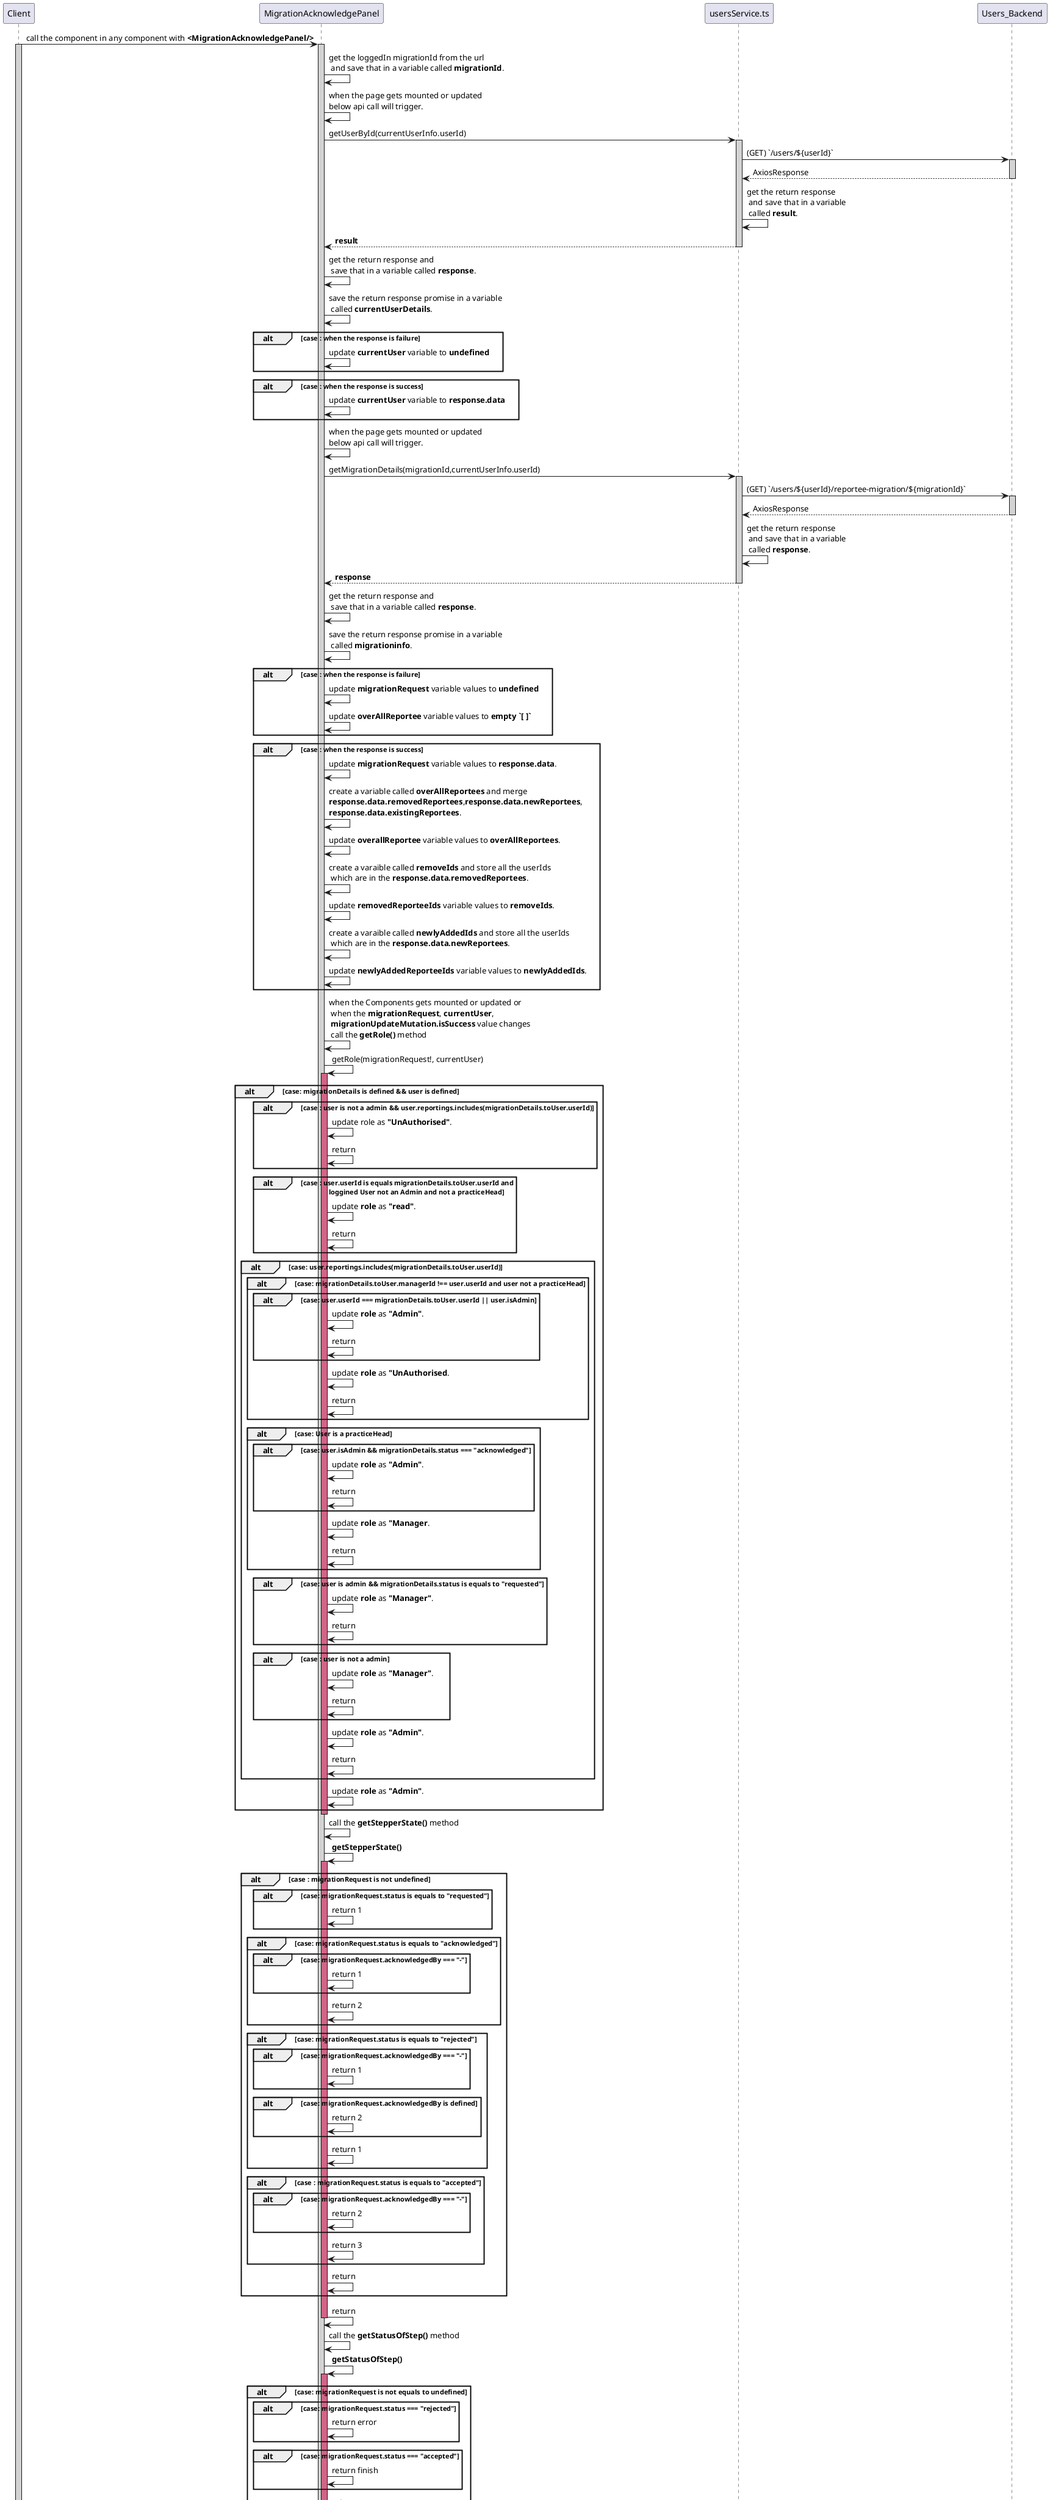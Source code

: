 @startuml MigrationAcknowledgePanel sequence diagram
participant Client
participant MigrationAcknowledgePanel
participant usersService.ts
participant Users_Backend

Client -> MigrationAcknowledgePanel : call the component in any component with **<MigrationAcknowledgePanel/>**
activate Client #D3D3D3
    activate MigrationAcknowledgePanel #D3D3D3
        MigrationAcknowledgePanel -> MigrationAcknowledgePanel : get the loggedIn migrationId from the url\n and save that in a variable called **migrationId**.
        MigrationAcknowledgePanel -> MigrationAcknowledgePanel : when the page gets mounted or updated\nbelow api call will trigger.
        MigrationAcknowledgePanel -> usersService.ts : getUserById(currentUserInfo.userId)
            activate usersService.ts #D3D3D3
                usersService.ts -> Users_Backend :(GET) `/users/${userId}`
                activate Users_Backend #D3D3D3
                    usersService.ts <-- Users_Backend : AxiosResponse
                deactivate Users_Backend
                usersService.ts -> usersService.ts : get the return response\n and save that in a variable\n called **result**.
                MigrationAcknowledgePanel <-- usersService.ts : **result**
            deactivate usersService.ts
        MigrationAcknowledgePanel -> MigrationAcknowledgePanel : get the return response and\n save that in a variable called **response**.
        MigrationAcknowledgePanel -> MigrationAcknowledgePanel : save the return response promise in a variable\n called **currentUserDetails**.
        alt case : when the response is failure
            MigrationAcknowledgePanel -> MigrationAcknowledgePanel : update **currentUser** variable to **undefined**
        end
        alt case : when the response is success
            MigrationAcknowledgePanel -> MigrationAcknowledgePanel :  update **currentUser** variable to **response.data**
        end

        MigrationAcknowledgePanel -> MigrationAcknowledgePanel : when the page gets mounted or updated\nbelow api call will trigger.
        MigrationAcknowledgePanel -> usersService.ts : getMigrationDetails(migrationId,currentUserInfo.userId)
            activate usersService.ts #D3D3D3
                usersService.ts -> Users_Backend :(GET) `/users/${userId}/reportee-migration/${migrationId}`
                activate Users_Backend #D3D3D3
                    usersService.ts <-- Users_Backend : AxiosResponse
                deactivate Users_Backend
                usersService.ts -> usersService.ts : get the return response\n and save that in a variable\n called **response**.
                MigrationAcknowledgePanel <-- usersService.ts : **response**
            deactivate usersService.ts
        MigrationAcknowledgePanel -> MigrationAcknowledgePanel : get the return response and\n save that in a variable called **response**.
        MigrationAcknowledgePanel -> MigrationAcknowledgePanel : save the return response promise in a variable\n called **migrationinfo**.
        alt case : when the response is failure
            MigrationAcknowledgePanel -> MigrationAcknowledgePanel : update **migrationRequest** variable values to **undefined**
            MigrationAcknowledgePanel -> MigrationAcknowledgePanel : update **overAllReportee** variable values to **empty `[ ]`**
        end
        alt case : when the response is success
            MigrationAcknowledgePanel -> MigrationAcknowledgePanel :  update **migrationRequest** variable values to **response.data**.
            MigrationAcknowledgePanel -> MigrationAcknowledgePanel : create a variable called **overAllReportees** and merge\n**response.data.removedReportees**,**response.data.newReportees**,\n**response.data.existingReportees**.
            MigrationAcknowledgePanel -> MigrationAcknowledgePanel : update **overallReportee** variable values to **overAllReportees**.
            MigrationAcknowledgePanel -> MigrationAcknowledgePanel : create a varaible called **removeIds** and store all the userIds\n which are in the **response.data.removedReportees**.
            MigrationAcknowledgePanel -> MigrationAcknowledgePanel : update **removedReporteeIds** variable values to **removeIds**.
            MigrationAcknowledgePanel -> MigrationAcknowledgePanel : create a varaible called **newlyAddedIds** and store all the userIds\n which are in the **response.data.newReportees**.
            MigrationAcknowledgePanel -> MigrationAcknowledgePanel : update **newlyAddedReporteeIds** variable values to **newlyAddedIds**.

        end
        MigrationAcknowledgePanel -> MigrationAcknowledgePanel : when the Components gets mounted or updated or \n when the **migrationRequest**, **currentUser**,\n **migrationUpdateMutation.isSuccess** value changes\n call the **getRole()** method
        MigrationAcknowledgePanel -> MigrationAcknowledgePanel : getRole(migrationRequest!, currentUser)
        activate MigrationAcknowledgePanel #D16587
            alt case: migrationDetails is defined && user is defined
                alt case : user is not a admin && user.reportings.includes(migrationDetails.toUser.userId)
                    MigrationAcknowledgePanel -> MigrationAcknowledgePanel : update role as **"UnAuthorised"**.
                    MigrationAcknowledgePanel -> MigrationAcknowledgePanel : return
                end
                alt case : user.userId is equals migrationDetails.toUser.userId and\n\t\tloggined User not an Admin and not a practiceHead
                    MigrationAcknowledgePanel -> MigrationAcknowledgePanel : update **role** as **"read"**.
                    MigrationAcknowledgePanel -> MigrationAcknowledgePanel : return
                end
                alt case: user.reportings.includes(migrationDetails.toUser.userId)

                    alt case: migrationDetails.toUser.managerId !== user.userId and user not a practiceHead
                        alt case: user.userId === migrationDetails.toUser.userId || user.isAdmin
                            MigrationAcknowledgePanel -> MigrationAcknowledgePanel : update **role** as **"Admin"**.
                            MigrationAcknowledgePanel -> MigrationAcknowledgePanel : return
                        end
                        MigrationAcknowledgePanel -> MigrationAcknowledgePanel : update **role** as **"UnAuthorised**.
                        MigrationAcknowledgePanel -> MigrationAcknowledgePanel : return
                    end

                    alt case: User is a practiceHead
                        alt case: user.isAdmin && migrationDetails.status === "acknowledged"
                            MigrationAcknowledgePanel -> MigrationAcknowledgePanel : update **role** as **"Admin"**.
                            MigrationAcknowledgePanel -> MigrationAcknowledgePanel : return
                        end
                        MigrationAcknowledgePanel -> MigrationAcknowledgePanel : update **role** as **"Manager**.
                        MigrationAcknowledgePanel -> MigrationAcknowledgePanel : return
                    end

                    alt case: user is admin && migrationDetails.status is equals to **"requested"**
                        MigrationAcknowledgePanel -> MigrationAcknowledgePanel : update **role** as **"Manager"**.
                        MigrationAcknowledgePanel -> MigrationAcknowledgePanel : return
                    end
                    alt case : user is not a admin
                        MigrationAcknowledgePanel -> MigrationAcknowledgePanel : update **role** as **"Manager"**.
                        MigrationAcknowledgePanel -> MigrationAcknowledgePanel : return
                    end
                    MigrationAcknowledgePanel -> MigrationAcknowledgePanel : update **role** as **"Admin"**.
                    MigrationAcknowledgePanel -> MigrationAcknowledgePanel : return
                end
                MigrationAcknowledgePanel -> MigrationAcknowledgePanel : update **role** as **"Admin"**.
            end
        deactivate MigrationAcknowledgePanel
        MigrationAcknowledgePanel -> MigrationAcknowledgePanel : call the **getStepperState()** method
        MigrationAcknowledgePanel -> MigrationAcknowledgePanel : **getStepperState()**
        activate MigrationAcknowledgePanel #D16587
            alt case : migrationRequest is not undefined
                alt case: migrationRequest.status is equals to "requested"
                    MigrationAcknowledgePanel -> MigrationAcknowledgePanel : return 1
                end
                alt case: migrationRequest.status is equals to "acknowledged"
                    alt case: migrationRequest.acknowledgedBy === "-" 
                        MigrationAcknowledgePanel -> MigrationAcknowledgePanel : return 1
                    end
                    MigrationAcknowledgePanel -> MigrationAcknowledgePanel : return 2
                end
                alt case: migrationRequest.status is equals to "rejected"
                    alt case: migrationRequest.acknowledgedBy === "-" 
                        MigrationAcknowledgePanel -> MigrationAcknowledgePanel : return 1
                    end
                    alt case: migrationRequest.acknowledgedBy is defined
                        MigrationAcknowledgePanel -> MigrationAcknowledgePanel : return 2
                    end
                    MigrationAcknowledgePanel -> MigrationAcknowledgePanel : return 1
                end
                alt case : migrationRequest.status is equals to "accepted"
                    alt case: migrationRequest.acknowledgedBy === "-" 
                        MigrationAcknowledgePanel -> MigrationAcknowledgePanel : return 2
                    end
                    MigrationAcknowledgePanel -> MigrationAcknowledgePanel : return 3
                end
                MigrationAcknowledgePanel -> MigrationAcknowledgePanel: return
            end
            MigrationAcknowledgePanel -> MigrationAcknowledgePanel : return
        deactivate MigrationAcknowledgePanel
        MigrationAcknowledgePanel -> MigrationAcknowledgePanel : call the **getStatusOfStep()** method
        MigrationAcknowledgePanel -> MigrationAcknowledgePanel : **getStatusOfStep()**
        activate MigrationAcknowledgePanel #D16587
            alt case: migrationRequest is not equals to undefined
                alt case: migrationRequest.status === "rejected"
                    MigrationAcknowledgePanel -> MigrationAcknowledgePanel : return error
                end
                alt case: migrationRequest.status === "accepted"
                    MigrationAcknowledgePanel -> MigrationAcknowledgePanel : return finish
                end
                MigrationAcknowledgePanel -> MigrationAcknowledgePanel : return process
            end
            MigrationAcknowledgePanel -> MigrationAcknowledgePanel : return process
        deactivate MigrationAcknowledgePanel

        MigrationAcknowledgePanel -> MigrationAcknowledgePanel : call the **getAcknowledgeStepStatus()** method
        MigrationAcknowledgePanel -> MigrationAcknowledgePanel : **getAcknowledgeStepStatus()**
        activate MigrationAcknowledgePanel #D16587
            alt case : migrationRequest is not undefined
                alt case : migrationRequest.status is equals to "acknowledged" ||\n migrationRequest.status is equals to "accepted" || \n migrationRequest.acknowledgedBy is defined
                    MigrationAcknowledgePanel -> MigrationAcknowledgePanel : return "Acknowledged"
                end
                alt case: migrationRequest.status is equals to "rejected"
                    MigrationAcknowledgePanel -> MigrationAcknowledgePanel : return "Rejected"
                end
                MigrationAcknowledgePanel -> MigrationAcknowledgePanel : return "Waiting"
            end
        deactivate MigrationAcknowledgePanel


        MigrationAcknowledgePanel -> MigrationAcknowledgePanel : call the **getAcknowledgeStepDescription()** method
        MigrationAcknowledgePanel -> MigrationAcknowledgePanel : **getAcknowledgeStepDescription()**
        activate MigrationAcknowledgePanel #D16587
            alt case : migrationRequest is not undefined
                alt case : migrationRequest.status is equals to "acknowledged" ||\n migrationRequest.status is equals to "accepted" || \n migrationRequest.acknowledgedBy is defined
                    MigrationAcknowledgePanel -> MigrationAcknowledgePanel : return `${migrationRequest?.acknowledgedBy} acknowledged`
                end
                alt case: migrationRequest.status is equals to "rejected"
                    MigrationAcknowledgePanel -> MigrationAcknowledgePanel : return `${migrationRequest?.rejectedBy} rejected`
                end
                MigrationAcknowledgePanel -> MigrationAcknowledgePanel : return "Waiting for Acknowledgement"
            end
        deactivate MigrationAcknowledgePanel


        MigrationAcknowledgePanel -> MigrationAcknowledgePanel : call the **getAcceptedStepStatus()** method
        MigrationAcknowledgePanel -> MigrationAcknowledgePanel : **getAcceptedStepStatus()**
        activate MigrationAcknowledgePanel #D16587
            alt case : migrationRequest is not undefined
                alt case : migrationRequest.status is equals to "accepted"
                    MigrationAcknowledgePanel -> MigrationAcknowledgePanel : return "Accepted"
                end
                alt case: migrationRequest.status is equals to "rejected" && migrationRequest.acknowledgedBy is defined
                    MigrationAcknowledgePanel -> MigrationAcknowledgePanel : return "Rejected"
                end
                MigrationAcknowledgePanel -> MigrationAcknowledgePanel : return "Waiting"
            end
        deactivate MigrationAcknowledgePanel


        MigrationAcknowledgePanel -> MigrationAcknowledgePanel : call the **getAcceptedgeStepDescription()** method
        MigrationAcknowledgePanel -> MigrationAcknowledgePanel : **getAcceptedgeStepDescription()**
        activate MigrationAcknowledgePanel #D16587
            alt case : migrationRequest is not undefined
                alt case : migrationRequest.status is equals to "accepted"
                    MigrationAcknowledgePanel -> MigrationAcknowledgePanel : return `${migrationRequest?.acceptedBy} accepted`
                end
                alt case: migrationRequest.status is equals to "rejected" 
                    MigrationAcknowledgePanel -> MigrationAcknowledgePanel : return `${migrationRequest?.rejectedBy} rejected`
                end
                MigrationAcknowledgePanel -> MigrationAcknowledgePanel : return "Waiting for admin approval"
            end
        deactivate MigrationAcknowledgePanel

        MigrationAcknowledgePanel -> MigrationAcknowledgePanel : call the **getButtonComponent()** method
        MigrationAcknowledgePanel -> MigrationAcknowledgePanel : **getButtonComponent()**
        activate MigrationAcknowledgePanel #D16587
            alt case : role is equals to "Read"
                MigrationAcknowledgePanel -> MigrationAcknowledgePanel : return empty div
            end
            alt case: "Manager"
                alt case : migrationRequest.status is equals to "requested".
                    MigrationAcknowledgePanel -> MigrationAcknowledgePanel : call the **buttonComponent("Acknowledge")**
                end
                alt case : migrationRequest.status is equals to "acknowledged"
                    alt case: currentUser is Admin
                        MigrationAcknowledgePanel -> MigrationAcknowledgePanel : call the **buttonComponent("Accept")**
                    end
                    MigrationAcknowledgePanel -> MigrationAcknowledgePanel : return **Alert message** of **Waiting for Admin approval**\n which is of type **warning**
                end
                alt case: migrationRequest.status is equals to "accepted"
                    MigrationAcknowledgePanel -> MigrationAcknowledgePanel : return **Alert message** of **`${migrationRequest.acceptedBy} has accepted the Request`**\n which is of type **info**
                end
                MigrationAcknowledgePanel -> MigrationAcknowledgePanel : return **Alert message** of **`${migrationRequest?.rejectedBy} has rejected the Request`**\n which is of type **error**
            end
            alt case: role is equals to "Admin"
                alt case : migrationRequest.status is equals to "acknowledged"
                    MigrationAcknowledgePanel -> MigrationAcknowledgePanel : call the buttonComponent("Accept")
                end
                alt case : migrationRequest?.status is equals to "requested"
                    MigrationAcknowledgePanel -> MigrationAcknowledgePanel : return **Alert message** of **`Wait for the approval of Manager`**\n which is of type **warning**
                end
                alt case : migrationRequest?.status is equals to "rejected"
                    MigrationAcknowledgePanel -> MigrationAcknowledgePanel : return **Alert message** of **`${migrationRequest?.rejectedBy} has rejected the Request`**\n which is of type **error**
                end
                MigrationAcknowledgePanel -> MigrationAcknowledgePanel : return **Alert message** of **``${migrationRequest?.acceptedBy} has accepted the Request``**\n which is of type **success**
            end
        deactivate MigrationAcknowledgePanel
        alt case : currentUserDetails.isFetching || migrationinfo.isFetching
            MigrationAcknowledgePanel -> MigrationAcknowledgePanel : return loader spin
        end
        alt case: currentUserDetails.isError ||\n migrationinfo.isError ||\n migrationUpdateMutation.isError
            MigrationAcknowledgePanel -> MigrationAcknowledgePanel : return empty description of "Something went wrong please try after some time"
        end
        alt case: role is equals to "UnAuthorised"
            MigrationAcknowledgePanel -> MigrationAcknowledgePanel : return empty description of "You are not Authorized to view this"
        end
        MigrationAcknowledgePanel -> MigrationAcknowledgePanel : bind the **Table** from antD and pass\n **overAllReportee** variable as a **dataSource**
        MigrationAcknowledgePanel -> MigrationAcknowledgePanel : bind the **Color info** which indicates which color for newly added reportees and which else are removed
        MigrationAcknowledgePanel -> MigrationAcknowledgePanel : bind the **Steps** from antD and\n call the **getStepperState()**,**getStatusOfStep()**\n **getAcknowledgeStepStatus()**,**getAcknowledgeStepDescription()**,\n **getAcceptedStepStatus()**, **getAcceptedgeStepDescription()**\n fot step datas.
        MigrationAcknowledgePanel -> MigrationAcknowledgePanel : If the **migrationRequest.acknowledgedBy**  === "-"  then there only have two steps in migration roadmap.
        MigrationAcknowledgePanel -> MigrationAcknowledgePanel : If the **!migrationRequest.acknowledgedBy and migrationRequest.status is rejected**\n then there only have two steps in migration roadmap.
        Client <-- MigrationAcknowledgePanel : User will receive the expected view.
    deactivate MigrationAcknowledgePanel
deactivate Client

... ...
... ...
...~~**Common methods**~~ ...
... ...
... ...

Client -> MigrationAcknowledgePanel : **migrationUpdateMutation.mutate(decision : string)**
activate Client #D3D3D3
    activate MigrationAcknowledgePanel #D3D3D3
        MigrationAcknowledgePanel -> usersService.ts : updateMigration(currentUserInfo.userId, migrationId!, decision)
            activate usersService.ts #D3D3D3
                usersService.ts -> Users_Backend :(GET) `/users/${userId}/reportee-migration/${migrationId}/${status}`
                activate Users_Backend #D3D3D3
                    usersService.ts <-- Users_Backend : AxiosResponse
                deactivate Users_Backend
                usersService.ts -> usersService.ts : get the return response\n and save that in a variable\n called **response**.
                MigrationAcknowledgePanel <-- usersService.ts : **response**
            deactivate usersService.ts
        MigrationAcknowledgePanel -> MigrationAcknowledgePanel : invalidate the **["migrationDetails", migrationId]** useQuery api.
        Client <-- MigrationAcknowledgePanel : current migration status will be updated.
    deactivate MigrationAcknowledgePanel
deactivate Client

... ...
... ...

Client -> MigrationAcknowledgePanel : **buttonComponent(decisionText : string)**
activate Client #D3D3D3
    activate MigrationAcknowledgePanel #D3D3D3
        MigrationAcknowledgePanel -> MigrationAcknowledgePanel : returns the reject button and\n ${decisionText} button
        Client <-- MigrationAcknowledgePanel : component will be displayed to the user.
    deactivate MigrationAcknowledgePanel
deactivate Client

... ...
... ...

Client -> MigrationAcknowledgePanel : **applyRespectiveStyle(userId: string, value: string | number)**
activate Client #D3D3D3
    activate MigrationAcknowledgePanel #D3D3D3
        alt case: removedReporteeIds has userId
            MigrationAcknowledgePanel -> MigrationAcknowledgePanel : return the text with value as **value** in props\nand also the text should be in **darkRedColor**.
        else case: newlyAddedReporteeIds has userId
            MigrationAcknowledgePanel -> MigrationAcknowledgePanel : return the text with value as **value** in props\nand also the text should be in **darkGreenColor**. 
        else 
            MigrationAcknowledgePanel -> MigrationAcknowledgePanel : return the text with value as **value** in props\nand also the text should be in **blackColor**.
        end
        Client <-- MigrationAcknowledgePanel :  The called Component will receive the particular **Text message**.
    deactivate MigrationAcknowledgePanel
deactivate Client


... ...
... ...
...~~**Click Functionalities**~~ ...
... ...
... ...

Client -> MigrationAcknowledgePanel : If user Clicks the **reject** button
activate Client #D3D3D3
    activate MigrationAcknowledgePanel #D3D3D3
        MigrationAcknowledgePanel -> MigrationAcknowledgePanel : just trigger the **migrationUpdateMutation** useMutation with props as **"reject"**\n which is mentioned in above common methods
        Client <-- MigrationAcknowledgePanel : migrationUpdateMutation will trigger
    deactivate MigrationAcknowledgePanel
deactivate Client

... ...
... ...

Client -> MigrationAcknowledgePanel : If user Clicks the **Acknowledge** button
activate Client #D3D3D3
    activate MigrationAcknowledgePanel #D3D3D3
        MigrationAcknowledgePanel -> MigrationAcknowledgePanel  : **acknowledgeMigrationRequest()** 
        MigrationAcknowledgePanel -> MigrationAcknowledgePanel : just trigger the **migrationUpdateMutation** useMutation with props as **"acknowledge"**\n which is mentioned in above common methods
        Client <-- MigrationAcknowledgePanel : migrationUpdateMutation will trigger
    deactivate MigrationAcknowledgePanel
deactivate Client

... ...
... ...

Client -> MigrationAcknowledgePanel : If user Clicks the **Accept** button
activate Client #D3D3D3
    activate MigrationAcknowledgePanel #D3D3D3
        MigrationAcknowledgePanel -> MigrationAcknowledgePanel  : **accepetMigrationRequest()** 
        MigrationAcknowledgePanel -> MigrationAcknowledgePanel : just trigger the **migrationUpdateMutation** useMutation with props as **"accept"**\n which is mentioned in above common methods
        Client <-- MigrationAcknowledgePanel : migrationUpdateMutation will trigger
    deactivate MigrationAcknowledgePanel
deactivate Client


@enduml